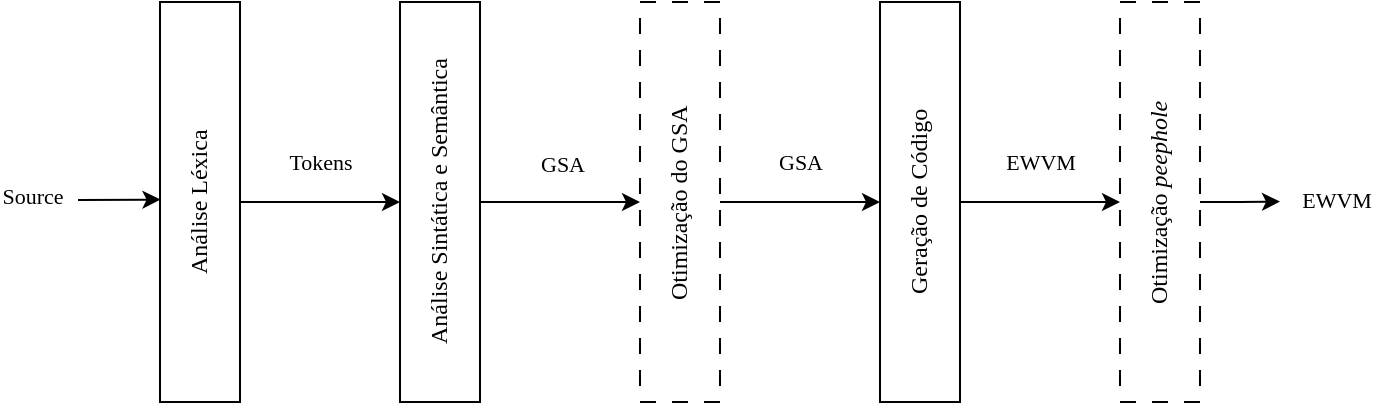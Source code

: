 <mxfile version="27.1.1">
  <diagram name="Page-1" id="DUwigr2joHMoVCVtBpro">
    <mxGraphModel dx="982" dy="543" grid="1" gridSize="10" guides="1" tooltips="1" connect="1" arrows="1" fold="1" page="1" pageScale="1" pageWidth="780" pageHeight="280" math="0" shadow="0">
      <root>
        <mxCell id="0" />
        <mxCell id="1" parent="0" />
        <mxCell id="OqKCz7SQ-RbIAd_jBmqN-13" value="&lt;div&gt;Tokens&lt;/div&gt;" style="edgeStyle=orthogonalEdgeStyle;rounded=0;orthogonalLoop=1;jettySize=auto;html=1;exitX=0;exitY=0.5;exitDx=0;exitDy=0;entryX=1;entryY=0.5;entryDx=0;entryDy=0;fontFamily=CMU Serif;" edge="1" parent="1" source="OqKCz7SQ-RbIAd_jBmqN-1" target="OqKCz7SQ-RbIAd_jBmqN-2">
          <mxGeometry y="20" relative="1" as="geometry">
            <mxPoint as="offset" />
          </mxGeometry>
        </mxCell>
        <mxCell id="OqKCz7SQ-RbIAd_jBmqN-1" value="Análise Léxica" style="rounded=0;whiteSpace=wrap;html=1;textDirection=vertical-rl;fontFamily=CMU Serif;rotation=-180;" vertex="1" parent="1">
          <mxGeometry x="121" y="40" width="40" height="200" as="geometry" />
        </mxCell>
        <mxCell id="OqKCz7SQ-RbIAd_jBmqN-14" style="edgeStyle=orthogonalEdgeStyle;rounded=0;orthogonalLoop=1;jettySize=auto;html=1;exitX=0;exitY=0.5;exitDx=0;exitDy=0;entryX=1;entryY=0.5;entryDx=0;entryDy=0;" edge="1" parent="1" source="OqKCz7SQ-RbIAd_jBmqN-2" target="OqKCz7SQ-RbIAd_jBmqN-3">
          <mxGeometry relative="1" as="geometry" />
        </mxCell>
        <mxCell id="OqKCz7SQ-RbIAd_jBmqN-15" value="GSA" style="edgeLabel;html=1;align=center;verticalAlign=middle;resizable=0;points=[];fontFamily=CMU Serif;" vertex="1" connectable="0" parent="OqKCz7SQ-RbIAd_jBmqN-14">
          <mxGeometry x="0.044" y="-3" relative="1" as="geometry">
            <mxPoint x="-1" y="-22" as="offset" />
          </mxGeometry>
        </mxCell>
        <mxCell id="OqKCz7SQ-RbIAd_jBmqN-2" value="Análise Sintática e Semântica" style="rounded=0;whiteSpace=wrap;html=1;textDirection=vertical-rl;fontFamily=CMU Serif;rotation=-180;" vertex="1" parent="1">
          <mxGeometry x="241" y="40" width="40" height="200" as="geometry" />
        </mxCell>
        <mxCell id="OqKCz7SQ-RbIAd_jBmqN-16" value="&lt;div&gt;GSA&lt;/div&gt;" style="edgeStyle=orthogonalEdgeStyle;rounded=0;orthogonalLoop=1;jettySize=auto;html=1;exitX=0;exitY=0.5;exitDx=0;exitDy=0;entryX=1;entryY=0.5;entryDx=0;entryDy=0;fontFamily=CMU Serif;" edge="1" parent="1" source="OqKCz7SQ-RbIAd_jBmqN-3" target="OqKCz7SQ-RbIAd_jBmqN-4">
          <mxGeometry y="20" relative="1" as="geometry">
            <mxPoint as="offset" />
          </mxGeometry>
        </mxCell>
        <mxCell id="OqKCz7SQ-RbIAd_jBmqN-3" value="&lt;div&gt;Otimização do GSA&lt;/div&gt;" style="rounded=0;whiteSpace=wrap;html=1;textDirection=vertical-rl;fontFamily=CMU Serif;rotation=-180;dashed=1;dashPattern=8 8;" vertex="1" parent="1">
          <mxGeometry x="361" y="40" width="40" height="200" as="geometry" />
        </mxCell>
        <mxCell id="OqKCz7SQ-RbIAd_jBmqN-17" value="EWVM" style="edgeStyle=orthogonalEdgeStyle;rounded=0;orthogonalLoop=1;jettySize=auto;html=1;exitX=0;exitY=0.5;exitDx=0;exitDy=0;entryX=1;entryY=0.5;entryDx=0;entryDy=0;fontFamily=CMU Serif;" edge="1" parent="1" source="OqKCz7SQ-RbIAd_jBmqN-4" target="OqKCz7SQ-RbIAd_jBmqN-5">
          <mxGeometry y="20" relative="1" as="geometry">
            <mxPoint as="offset" />
          </mxGeometry>
        </mxCell>
        <mxCell id="OqKCz7SQ-RbIAd_jBmqN-4" value="&lt;div&gt;Geração de Código&lt;/div&gt;" style="rounded=0;whiteSpace=wrap;html=1;textDirection=vertical-rl;fontFamily=CMU Serif;rotation=-180;" vertex="1" parent="1">
          <mxGeometry x="481" y="40" width="40" height="200" as="geometry" />
        </mxCell>
        <mxCell id="OqKCz7SQ-RbIAd_jBmqN-20" style="edgeStyle=orthogonalEdgeStyle;rounded=0;orthogonalLoop=1;jettySize=auto;html=1;exitX=0;exitY=0.5;exitDx=0;exitDy=0;" edge="1" parent="1" source="OqKCz7SQ-RbIAd_jBmqN-5">
          <mxGeometry relative="1" as="geometry">
            <mxPoint x="681" y="139.759" as="targetPoint" />
          </mxGeometry>
        </mxCell>
        <mxCell id="OqKCz7SQ-RbIAd_jBmqN-22" value="&lt;font face=&quot;CMU Serif&quot;&gt;EWVM&lt;/font&gt;" style="edgeLabel;html=1;align=center;verticalAlign=middle;resizable=0;points=[];" vertex="1" connectable="0" parent="OqKCz7SQ-RbIAd_jBmqN-20">
          <mxGeometry x="-0.073" y="-1" relative="1" as="geometry">
            <mxPoint x="49" y="-2" as="offset" />
          </mxGeometry>
        </mxCell>
        <mxCell id="OqKCz7SQ-RbIAd_jBmqN-5" value="Otimização&amp;nbsp;&lt;i&gt;peephole&lt;/i&gt;" style="rounded=0;whiteSpace=wrap;html=1;textDirection=vertical-rl;fontFamily=CMU Serif;rotation=-180;dashed=1;dashPattern=8 8;" vertex="1" parent="1">
          <mxGeometry x="601" y="40" width="40" height="200" as="geometry" />
        </mxCell>
        <mxCell id="OqKCz7SQ-RbIAd_jBmqN-23" value="&lt;font face=&quot;CMU Serif&quot;&gt;Source&lt;/font&gt;" style="endArrow=classic;html=1;rounded=0;entryX=0.994;entryY=0.506;entryDx=0;entryDy=0;entryPerimeter=0;" edge="1" parent="1">
          <mxGeometry x="-1" y="23" width="50" height="50" relative="1" as="geometry">
            <mxPoint x="80" y="139" as="sourcePoint" />
            <mxPoint x="121.24" y="138.8" as="targetPoint" />
            <mxPoint x="-23" y="21" as="offset" />
          </mxGeometry>
        </mxCell>
      </root>
    </mxGraphModel>
  </diagram>
</mxfile>
